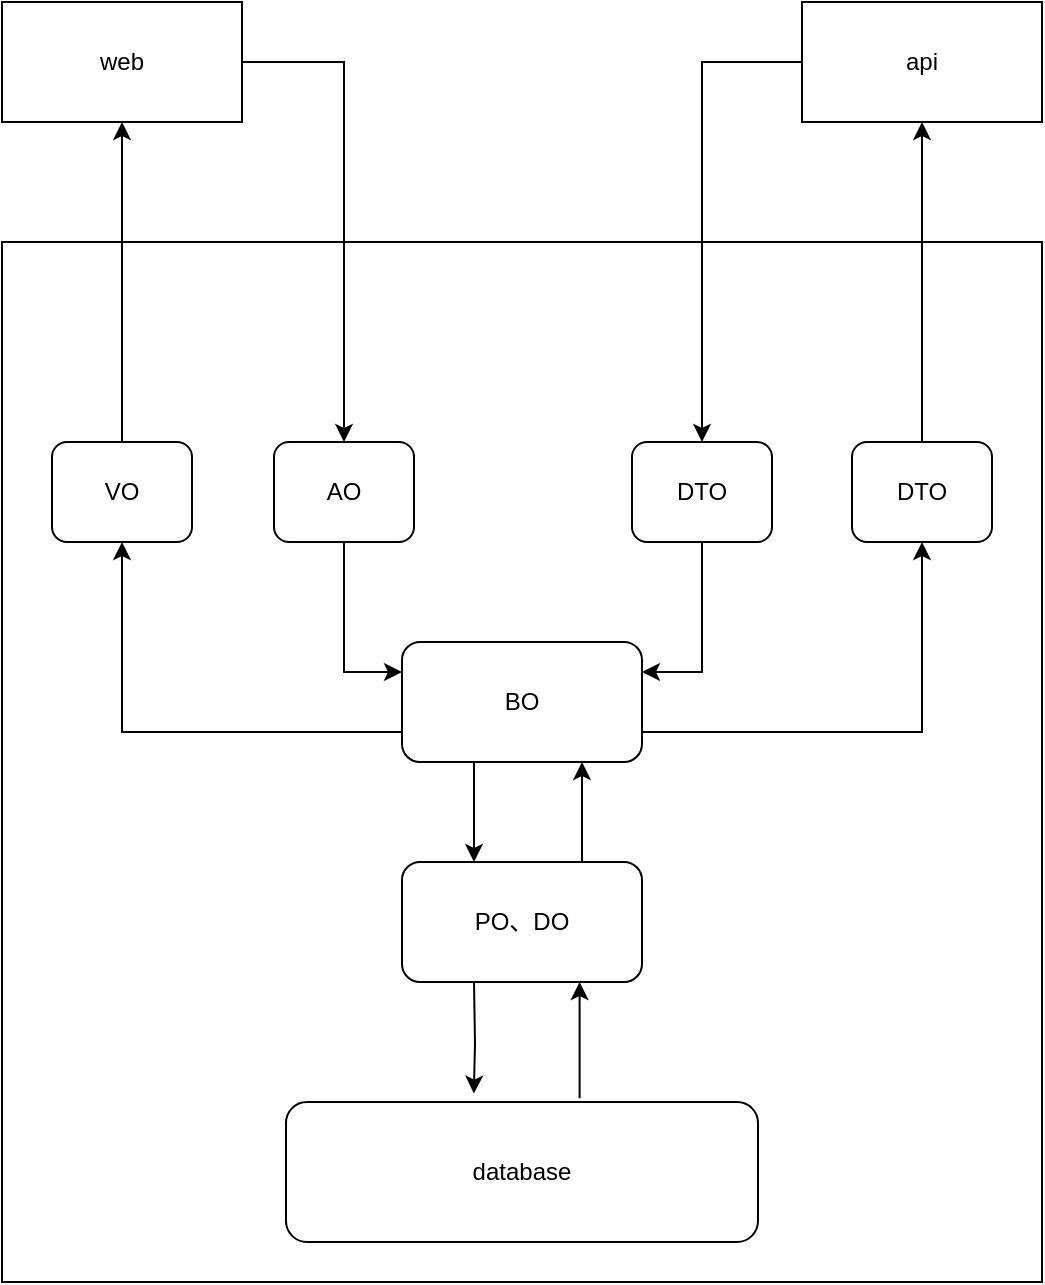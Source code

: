 <mxfile version="16.0.3" type="github">
  <diagram id="WU_pDkjJDiPU-057FEEy" name="第 1 页">
    <mxGraphModel dx="1221" dy="726" grid="1" gridSize="10" guides="1" tooltips="1" connect="1" arrows="1" fold="1" page="1" pageScale="1" pageWidth="827" pageHeight="1169" math="0" shadow="0">
      <root>
        <mxCell id="0" />
        <mxCell id="1" parent="0" />
        <mxCell id="hCQJIUdNa3udun3DjQDa-1" value="" style="whiteSpace=wrap;html=1;aspect=fixed;" parent="1" vertex="1">
          <mxGeometry x="140" y="350" width="520" height="520" as="geometry" />
        </mxCell>
        <mxCell id="hCQJIUdNa3udun3DjQDa-2" style="edgeStyle=orthogonalEdgeStyle;rounded=0;orthogonalLoop=1;jettySize=auto;html=1;exitX=0.5;exitY=0;exitDx=0;exitDy=0;entryX=0.5;entryY=1;entryDx=0;entryDy=0;" parent="1" source="hCQJIUdNa3udun3DjQDa-3" target="hCQJIUdNa3udun3DjQDa-5" edge="1">
          <mxGeometry relative="1" as="geometry" />
        </mxCell>
        <mxCell id="hCQJIUdNa3udun3DjQDa-3" value="VO" style="rounded=1;whiteSpace=wrap;html=1;" parent="1" vertex="1">
          <mxGeometry x="165" y="450" width="70" height="50" as="geometry" />
        </mxCell>
        <mxCell id="hCQJIUdNa3udun3DjQDa-4" style="edgeStyle=orthogonalEdgeStyle;rounded=0;orthogonalLoop=1;jettySize=auto;html=1;exitX=1;exitY=0.5;exitDx=0;exitDy=0;entryX=0.5;entryY=0;entryDx=0;entryDy=0;" parent="1" source="hCQJIUdNa3udun3DjQDa-5" target="hCQJIUdNa3udun3DjQDa-18" edge="1">
          <mxGeometry relative="1" as="geometry" />
        </mxCell>
        <mxCell id="hCQJIUdNa3udun3DjQDa-5" value="web" style="rounded=0;whiteSpace=wrap;html=1;" parent="1" vertex="1">
          <mxGeometry x="140" y="230" width="120" height="60" as="geometry" />
        </mxCell>
        <mxCell id="hCQJIUdNa3udun3DjQDa-6" style="edgeStyle=orthogonalEdgeStyle;rounded=0;orthogonalLoop=1;jettySize=auto;html=1;exitX=0;exitY=0.5;exitDx=0;exitDy=0;entryX=0.5;entryY=0;entryDx=0;entryDy=0;" parent="1" source="hCQJIUdNa3udun3DjQDa-7" target="hCQJIUdNa3udun3DjQDa-20" edge="1">
          <mxGeometry relative="1" as="geometry" />
        </mxCell>
        <mxCell id="hCQJIUdNa3udun3DjQDa-7" value="api" style="rounded=0;whiteSpace=wrap;html=1;" parent="1" vertex="1">
          <mxGeometry x="540" y="230" width="120" height="60" as="geometry" />
        </mxCell>
        <mxCell id="hCQJIUdNa3udun3DjQDa-8" style="edgeStyle=orthogonalEdgeStyle;rounded=0;orthogonalLoop=1;jettySize=auto;html=1;exitX=0.5;exitY=1;exitDx=0;exitDy=0;" parent="1" source="hCQJIUdNa3udun3DjQDa-11" target="hCQJIUdNa3udun3DjQDa-14" edge="1">
          <mxGeometry relative="1" as="geometry">
            <Array as="points">
              <mxPoint x="376" y="610" />
            </Array>
          </mxGeometry>
        </mxCell>
        <mxCell id="hCQJIUdNa3udun3DjQDa-9" style="edgeStyle=orthogonalEdgeStyle;rounded=0;orthogonalLoop=1;jettySize=auto;html=1;exitX=0;exitY=0.75;exitDx=0;exitDy=0;entryX=0.5;entryY=1;entryDx=0;entryDy=0;" parent="1" source="hCQJIUdNa3udun3DjQDa-11" target="hCQJIUdNa3udun3DjQDa-3" edge="1">
          <mxGeometry relative="1" as="geometry" />
        </mxCell>
        <mxCell id="hCQJIUdNa3udun3DjQDa-10" style="edgeStyle=orthogonalEdgeStyle;rounded=0;orthogonalLoop=1;jettySize=auto;html=1;exitX=1;exitY=0.75;exitDx=0;exitDy=0;entryX=0.5;entryY=1;entryDx=0;entryDy=0;" parent="1" source="hCQJIUdNa3udun3DjQDa-11" target="hCQJIUdNa3udun3DjQDa-22" edge="1">
          <mxGeometry relative="1" as="geometry" />
        </mxCell>
        <mxCell id="hCQJIUdNa3udun3DjQDa-11" value="BO" style="rounded=1;whiteSpace=wrap;html=1;" parent="1" vertex="1">
          <mxGeometry x="340" y="550" width="120" height="60" as="geometry" />
        </mxCell>
        <mxCell id="hCQJIUdNa3udun3DjQDa-12" style="edgeStyle=orthogonalEdgeStyle;rounded=0;orthogonalLoop=1;jettySize=auto;html=1;entryX=0.398;entryY=-0.06;entryDx=0;entryDy=0;entryPerimeter=0;" parent="1" target="hCQJIUdNa3udun3DjQDa-16" edge="1">
          <mxGeometry relative="1" as="geometry">
            <mxPoint x="376" y="720.0" as="sourcePoint" />
          </mxGeometry>
        </mxCell>
        <mxCell id="hCQJIUdNa3udun3DjQDa-13" style="edgeStyle=orthogonalEdgeStyle;rounded=0;orthogonalLoop=1;jettySize=auto;html=1;exitX=0.75;exitY=0;exitDx=0;exitDy=0;entryX=0.75;entryY=1;entryDx=0;entryDy=0;" parent="1" source="hCQJIUdNa3udun3DjQDa-14" target="hCQJIUdNa3udun3DjQDa-11" edge="1">
          <mxGeometry relative="1" as="geometry" />
        </mxCell>
        <mxCell id="hCQJIUdNa3udun3DjQDa-14" value="PO、DO" style="rounded=1;whiteSpace=wrap;html=1;" parent="1" vertex="1">
          <mxGeometry x="340" y="660" width="120" height="60" as="geometry" />
        </mxCell>
        <mxCell id="hCQJIUdNa3udun3DjQDa-15" style="edgeStyle=orthogonalEdgeStyle;rounded=0;orthogonalLoop=1;jettySize=auto;html=1;exitX=0.622;exitY=-0.026;exitDx=0;exitDy=0;exitPerimeter=0;" parent="1" source="hCQJIUdNa3udun3DjQDa-16" target="hCQJIUdNa3udun3DjQDa-14" edge="1">
          <mxGeometry relative="1" as="geometry">
            <Array as="points">
              <mxPoint x="429" y="730" />
              <mxPoint x="429" y="730" />
            </Array>
          </mxGeometry>
        </mxCell>
        <mxCell id="hCQJIUdNa3udun3DjQDa-16" value="database" style="rounded=1;whiteSpace=wrap;html=1;" parent="1" vertex="1">
          <mxGeometry x="282" y="780" width="236" height="70" as="geometry" />
        </mxCell>
        <mxCell id="hCQJIUdNa3udun3DjQDa-17" style="edgeStyle=orthogonalEdgeStyle;rounded=0;orthogonalLoop=1;jettySize=auto;html=1;exitX=0.5;exitY=1;exitDx=0;exitDy=0;entryX=0;entryY=0.25;entryDx=0;entryDy=0;" parent="1" source="hCQJIUdNa3udun3DjQDa-18" target="hCQJIUdNa3udun3DjQDa-11" edge="1">
          <mxGeometry relative="1" as="geometry" />
        </mxCell>
        <mxCell id="hCQJIUdNa3udun3DjQDa-18" value="AO" style="rounded=1;whiteSpace=wrap;html=1;" parent="1" vertex="1">
          <mxGeometry x="276" y="450" width="70" height="50" as="geometry" />
        </mxCell>
        <mxCell id="hCQJIUdNa3udun3DjQDa-19" style="edgeStyle=orthogonalEdgeStyle;rounded=0;orthogonalLoop=1;jettySize=auto;html=1;exitX=0.5;exitY=1;exitDx=0;exitDy=0;entryX=1;entryY=0.25;entryDx=0;entryDy=0;" parent="1" source="hCQJIUdNa3udun3DjQDa-20" target="hCQJIUdNa3udun3DjQDa-11" edge="1">
          <mxGeometry relative="1" as="geometry" />
        </mxCell>
        <mxCell id="hCQJIUdNa3udun3DjQDa-20" value="DTO" style="rounded=1;whiteSpace=wrap;html=1;" parent="1" vertex="1">
          <mxGeometry x="455" y="450" width="70" height="50" as="geometry" />
        </mxCell>
        <mxCell id="hCQJIUdNa3udun3DjQDa-21" style="edgeStyle=orthogonalEdgeStyle;rounded=0;orthogonalLoop=1;jettySize=auto;html=1;exitX=0.5;exitY=0;exitDx=0;exitDy=0;entryX=0.5;entryY=1;entryDx=0;entryDy=0;" parent="1" source="hCQJIUdNa3udun3DjQDa-22" target="hCQJIUdNa3udun3DjQDa-7" edge="1">
          <mxGeometry relative="1" as="geometry" />
        </mxCell>
        <mxCell id="hCQJIUdNa3udun3DjQDa-22" value="DTO" style="rounded=1;whiteSpace=wrap;html=1;" parent="1" vertex="1">
          <mxGeometry x="565" y="450" width="70" height="50" as="geometry" />
        </mxCell>
      </root>
    </mxGraphModel>
  </diagram>
</mxfile>

